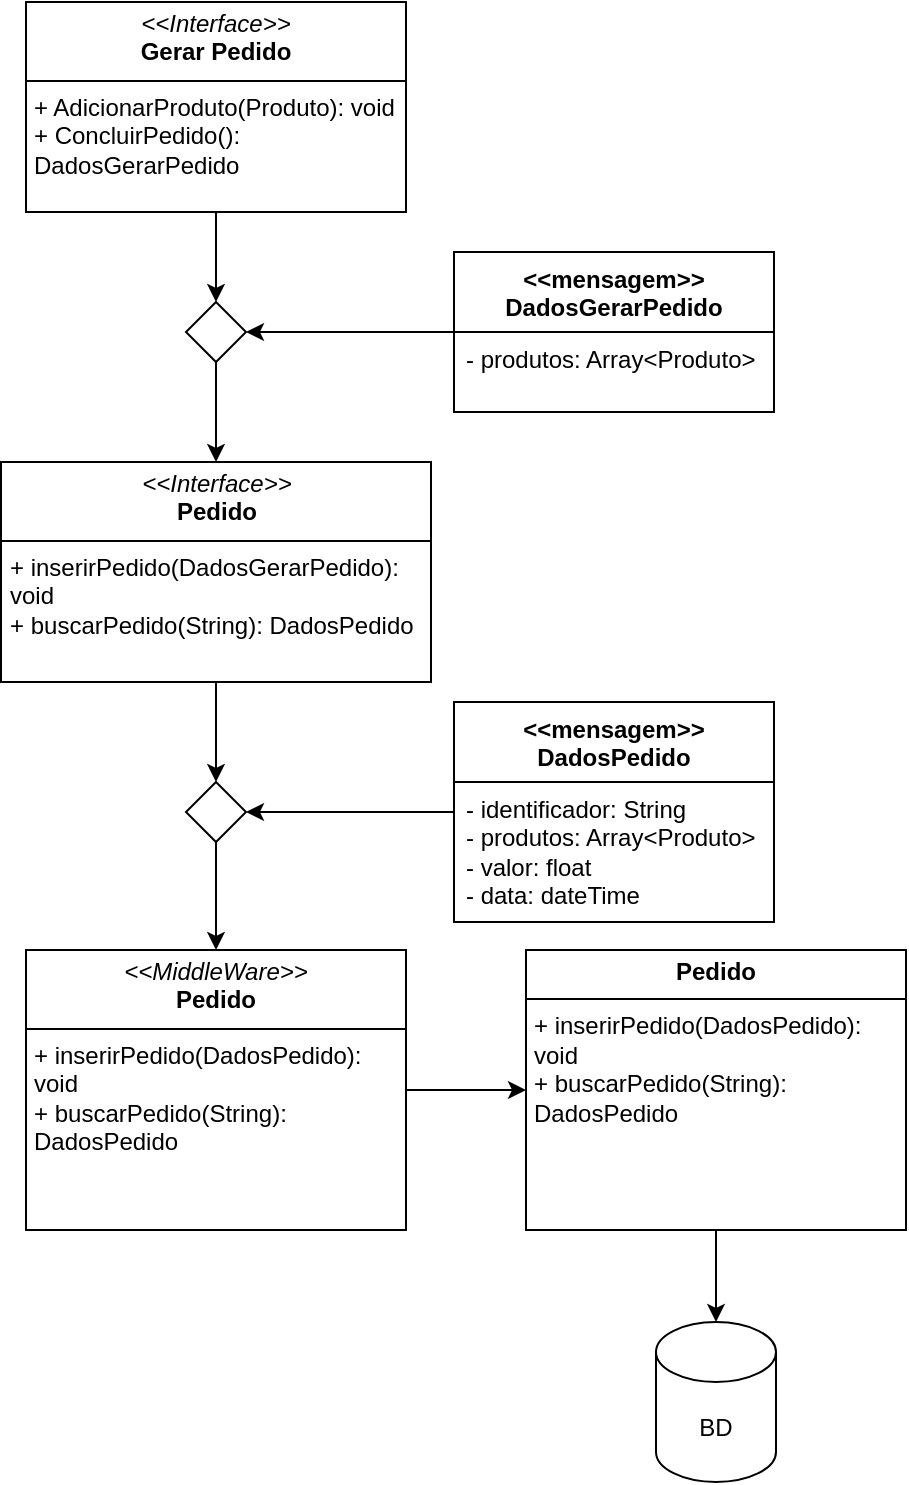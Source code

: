 <mxfile version="24.3.1" type="github">
  <diagram name="Página-1" id="g3YgF-PqywpLP40lVcz_">
    <mxGraphModel dx="1393" dy="789" grid="1" gridSize="10" guides="1" tooltips="1" connect="1" arrows="1" fold="1" page="1" pageScale="1" pageWidth="827" pageHeight="1169" math="0" shadow="0">
      <root>
        <mxCell id="0" />
        <mxCell id="1" parent="0" />
        <mxCell id="_2UYyv0-ffHDAKr5DHzZ-28" style="edgeStyle=orthogonalEdgeStyle;rounded=0;orthogonalLoop=1;jettySize=auto;html=1;exitX=0.5;exitY=1;exitDx=0;exitDy=0;entryX=0.5;entryY=0;entryDx=0;entryDy=0;" edge="1" parent="1" source="_2UYyv0-ffHDAKr5DHzZ-1" target="_2UYyv0-ffHDAKr5DHzZ-17">
          <mxGeometry relative="1" as="geometry" />
        </mxCell>
        <mxCell id="_2UYyv0-ffHDAKr5DHzZ-1" value="&lt;p style=&quot;margin:0px;margin-top:4px;text-align:center;&quot;&gt;&lt;i&gt;&amp;lt;&amp;lt;Interface&amp;gt;&amp;gt;&lt;/i&gt;&lt;br&gt;&lt;b&gt;Gerar Pedido&lt;/b&gt;&lt;/p&gt;&lt;hr size=&quot;1&quot; style=&quot;border-style:solid;&quot;&gt;&lt;p style=&quot;margin:0px;margin-left:4px;&quot;&gt;+ AdicionarProduto(Produto): void&lt;br&gt;+ ConcluirPedido(): DadosGerarPedido&lt;/p&gt;" style="verticalAlign=top;align=left;overflow=fill;html=1;whiteSpace=wrap;" vertex="1" parent="1">
          <mxGeometry x="200" y="220" width="190" height="105" as="geometry" />
        </mxCell>
        <mxCell id="_2UYyv0-ffHDAKr5DHzZ-29" style="edgeStyle=orthogonalEdgeStyle;rounded=0;orthogonalLoop=1;jettySize=auto;html=1;entryX=1;entryY=0.5;entryDx=0;entryDy=0;" edge="1" parent="1" source="_2UYyv0-ffHDAKr5DHzZ-2" target="_2UYyv0-ffHDAKr5DHzZ-17">
          <mxGeometry relative="1" as="geometry" />
        </mxCell>
        <mxCell id="_2UYyv0-ffHDAKr5DHzZ-2" value="&amp;lt;&amp;lt;mensagem&amp;gt;&amp;gt;&lt;div&gt;DadosGerarPedido&lt;/div&gt;" style="swimlane;fontStyle=1;align=center;verticalAlign=top;childLayout=stackLayout;horizontal=1;startSize=40;horizontalStack=0;resizeParent=1;resizeParentMax=0;resizeLast=0;collapsible=1;marginBottom=0;whiteSpace=wrap;html=1;" vertex="1" parent="1">
          <mxGeometry x="414" y="345" width="160" height="80" as="geometry" />
        </mxCell>
        <mxCell id="_2UYyv0-ffHDAKr5DHzZ-3" value="&lt;div&gt;- produtos: Array&amp;lt;Produto&amp;gt;&lt;span style=&quot;background-color: initial;&quot;&gt;&amp;nbsp;&lt;/span&gt;&lt;/div&gt;" style="text;strokeColor=none;fillColor=none;align=left;verticalAlign=top;spacingLeft=4;spacingRight=4;overflow=hidden;rotatable=0;points=[[0,0.5],[1,0.5]];portConstraint=eastwest;whiteSpace=wrap;html=1;" vertex="1" parent="_2UYyv0-ffHDAKr5DHzZ-2">
          <mxGeometry y="40" width="160" height="40" as="geometry" />
        </mxCell>
        <mxCell id="_2UYyv0-ffHDAKr5DHzZ-32" style="edgeStyle=orthogonalEdgeStyle;rounded=0;orthogonalLoop=1;jettySize=auto;html=1;exitX=0.5;exitY=1;exitDx=0;exitDy=0;entryX=0.5;entryY=0;entryDx=0;entryDy=0;" edge="1" parent="1" source="_2UYyv0-ffHDAKr5DHzZ-5" target="_2UYyv0-ffHDAKr5DHzZ-31">
          <mxGeometry relative="1" as="geometry" />
        </mxCell>
        <mxCell id="_2UYyv0-ffHDAKr5DHzZ-5" value="&lt;p style=&quot;margin:0px;margin-top:4px;text-align:center;&quot;&gt;&lt;i&gt;&amp;lt;&amp;lt;Interface&amp;gt;&amp;gt;&lt;/i&gt;&lt;br&gt;&lt;b&gt;Pedido&lt;/b&gt;&lt;/p&gt;&lt;hr size=&quot;1&quot; style=&quot;border-style:solid;&quot;&gt;&lt;p style=&quot;margin:0px;margin-left:4px;&quot;&gt;+ inserirPedido(DadosGerarPedido): void&lt;br&gt;+ buscarPedido(String): DadosPedido&lt;/p&gt;" style="verticalAlign=top;align=left;overflow=fill;html=1;whiteSpace=wrap;" vertex="1" parent="1">
          <mxGeometry x="187.5" y="450" width="215" height="110" as="geometry" />
        </mxCell>
        <mxCell id="_2UYyv0-ffHDAKr5DHzZ-33" style="edgeStyle=orthogonalEdgeStyle;rounded=0;orthogonalLoop=1;jettySize=auto;html=1;entryX=1;entryY=0.5;entryDx=0;entryDy=0;" edge="1" parent="1" source="_2UYyv0-ffHDAKr5DHzZ-7" target="_2UYyv0-ffHDAKr5DHzZ-31">
          <mxGeometry relative="1" as="geometry" />
        </mxCell>
        <mxCell id="_2UYyv0-ffHDAKr5DHzZ-7" value="&amp;lt;&amp;lt;mensagem&amp;gt;&amp;gt;&lt;div&gt;DadosPedido&lt;/div&gt;" style="swimlane;fontStyle=1;align=center;verticalAlign=top;childLayout=stackLayout;horizontal=1;startSize=40;horizontalStack=0;resizeParent=1;resizeParentMax=0;resizeLast=0;collapsible=1;marginBottom=0;whiteSpace=wrap;html=1;" vertex="1" parent="1">
          <mxGeometry x="414" y="570" width="160" height="110" as="geometry" />
        </mxCell>
        <mxCell id="_2UYyv0-ffHDAKr5DHzZ-8" value="- identificador: String&lt;div&gt;- produtos: Array&amp;lt;Produto&amp;gt;&lt;/div&gt;&lt;div&gt;- valor: float&lt;/div&gt;&lt;div&gt;- data: dateTime&lt;/div&gt;" style="text;strokeColor=none;fillColor=none;align=left;verticalAlign=top;spacingLeft=4;spacingRight=4;overflow=hidden;rotatable=0;points=[[0,0.5],[1,0.5]];portConstraint=eastwest;whiteSpace=wrap;html=1;" vertex="1" parent="_2UYyv0-ffHDAKr5DHzZ-7">
          <mxGeometry y="40" width="160" height="70" as="geometry" />
        </mxCell>
        <mxCell id="_2UYyv0-ffHDAKr5DHzZ-30" style="edgeStyle=orthogonalEdgeStyle;rounded=0;orthogonalLoop=1;jettySize=auto;html=1;entryX=0.5;entryY=0;entryDx=0;entryDy=0;" edge="1" parent="1" source="_2UYyv0-ffHDAKr5DHzZ-17" target="_2UYyv0-ffHDAKr5DHzZ-5">
          <mxGeometry relative="1" as="geometry" />
        </mxCell>
        <mxCell id="_2UYyv0-ffHDAKr5DHzZ-17" value="" style="rhombus;whiteSpace=wrap;html=1;" vertex="1" parent="1">
          <mxGeometry x="280" y="370" width="30" height="30" as="geometry" />
        </mxCell>
        <mxCell id="_2UYyv0-ffHDAKr5DHzZ-35" style="edgeStyle=orthogonalEdgeStyle;rounded=0;orthogonalLoop=1;jettySize=auto;html=1;exitX=1;exitY=0.5;exitDx=0;exitDy=0;" edge="1" parent="1" source="_2UYyv0-ffHDAKr5DHzZ-21" target="_2UYyv0-ffHDAKr5DHzZ-24">
          <mxGeometry relative="1" as="geometry" />
        </mxCell>
        <mxCell id="_2UYyv0-ffHDAKr5DHzZ-21" value="&lt;p style=&quot;margin:0px;margin-top:4px;text-align:center;&quot;&gt;&lt;i&gt;&amp;lt;&amp;lt;MiddleWare&amp;gt;&amp;gt;&lt;/i&gt;&lt;br&gt;&lt;b&gt;Pedido&lt;/b&gt;&lt;/p&gt;&lt;hr size=&quot;1&quot; style=&quot;border-style:solid;&quot;&gt;&lt;p style=&quot;margin:0px;margin-left:4px;&quot;&gt;+ inserirPedido(DadosPedido): void&lt;br&gt;+ buscarPedido(String): DadosPedido&lt;/p&gt;" style="verticalAlign=top;align=left;overflow=fill;html=1;whiteSpace=wrap;" vertex="1" parent="1">
          <mxGeometry x="200" y="694" width="190" height="140" as="geometry" />
        </mxCell>
        <mxCell id="_2UYyv0-ffHDAKr5DHzZ-36" style="edgeStyle=orthogonalEdgeStyle;rounded=0;orthogonalLoop=1;jettySize=auto;html=1;exitX=0.5;exitY=1;exitDx=0;exitDy=0;" edge="1" parent="1" source="_2UYyv0-ffHDAKr5DHzZ-24" target="_2UYyv0-ffHDAKr5DHzZ-37">
          <mxGeometry relative="1" as="geometry">
            <mxPoint x="545" y="900" as="targetPoint" />
          </mxGeometry>
        </mxCell>
        <mxCell id="_2UYyv0-ffHDAKr5DHzZ-24" value="&lt;p style=&quot;margin:0px;margin-top:4px;text-align:center;&quot;&gt;&lt;b&gt;Pedido&lt;/b&gt;&lt;/p&gt;&lt;hr size=&quot;1&quot; style=&quot;border-style:solid;&quot;&gt;&lt;p style=&quot;margin:0px;margin-left:4px;&quot;&gt;+ inserirPedido(DadosPedido): void&lt;br&gt;+ buscarPedido(String): DadosPedido&lt;/p&gt;" style="verticalAlign=top;align=left;overflow=fill;html=1;whiteSpace=wrap;" vertex="1" parent="1">
          <mxGeometry x="450" y="694" width="190" height="140" as="geometry" />
        </mxCell>
        <mxCell id="_2UYyv0-ffHDAKr5DHzZ-34" style="edgeStyle=orthogonalEdgeStyle;rounded=0;orthogonalLoop=1;jettySize=auto;html=1;entryX=0.5;entryY=0;entryDx=0;entryDy=0;" edge="1" parent="1" source="_2UYyv0-ffHDAKr5DHzZ-31" target="_2UYyv0-ffHDAKr5DHzZ-21">
          <mxGeometry relative="1" as="geometry" />
        </mxCell>
        <mxCell id="_2UYyv0-ffHDAKr5DHzZ-31" value="" style="rhombus;whiteSpace=wrap;html=1;" vertex="1" parent="1">
          <mxGeometry x="280" y="610" width="30" height="30" as="geometry" />
        </mxCell>
        <mxCell id="_2UYyv0-ffHDAKr5DHzZ-37" value="BD" style="shape=cylinder3;whiteSpace=wrap;html=1;boundedLbl=1;backgroundOutline=1;size=15;" vertex="1" parent="1">
          <mxGeometry x="515" y="880" width="60" height="80" as="geometry" />
        </mxCell>
      </root>
    </mxGraphModel>
  </diagram>
</mxfile>
